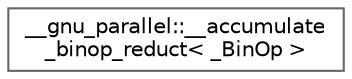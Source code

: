 digraph "Graphical Class Hierarchy"
{
 // LATEX_PDF_SIZE
  bgcolor="transparent";
  edge [fontname=Helvetica,fontsize=10,labelfontname=Helvetica,labelfontsize=10];
  node [fontname=Helvetica,fontsize=10,shape=box,height=0.2,width=0.4];
  rankdir="LR";
  Node0 [id="Node000000",label="__gnu_parallel::__accumulate\l_binop_reduct\< _BinOp \>",height=0.2,width=0.4,color="grey40", fillcolor="white", style="filled",URL="$struct____gnu__parallel_1_1____accumulate__binop__reduct.html",tooltip="General reduction, using a binary operator."];
}
